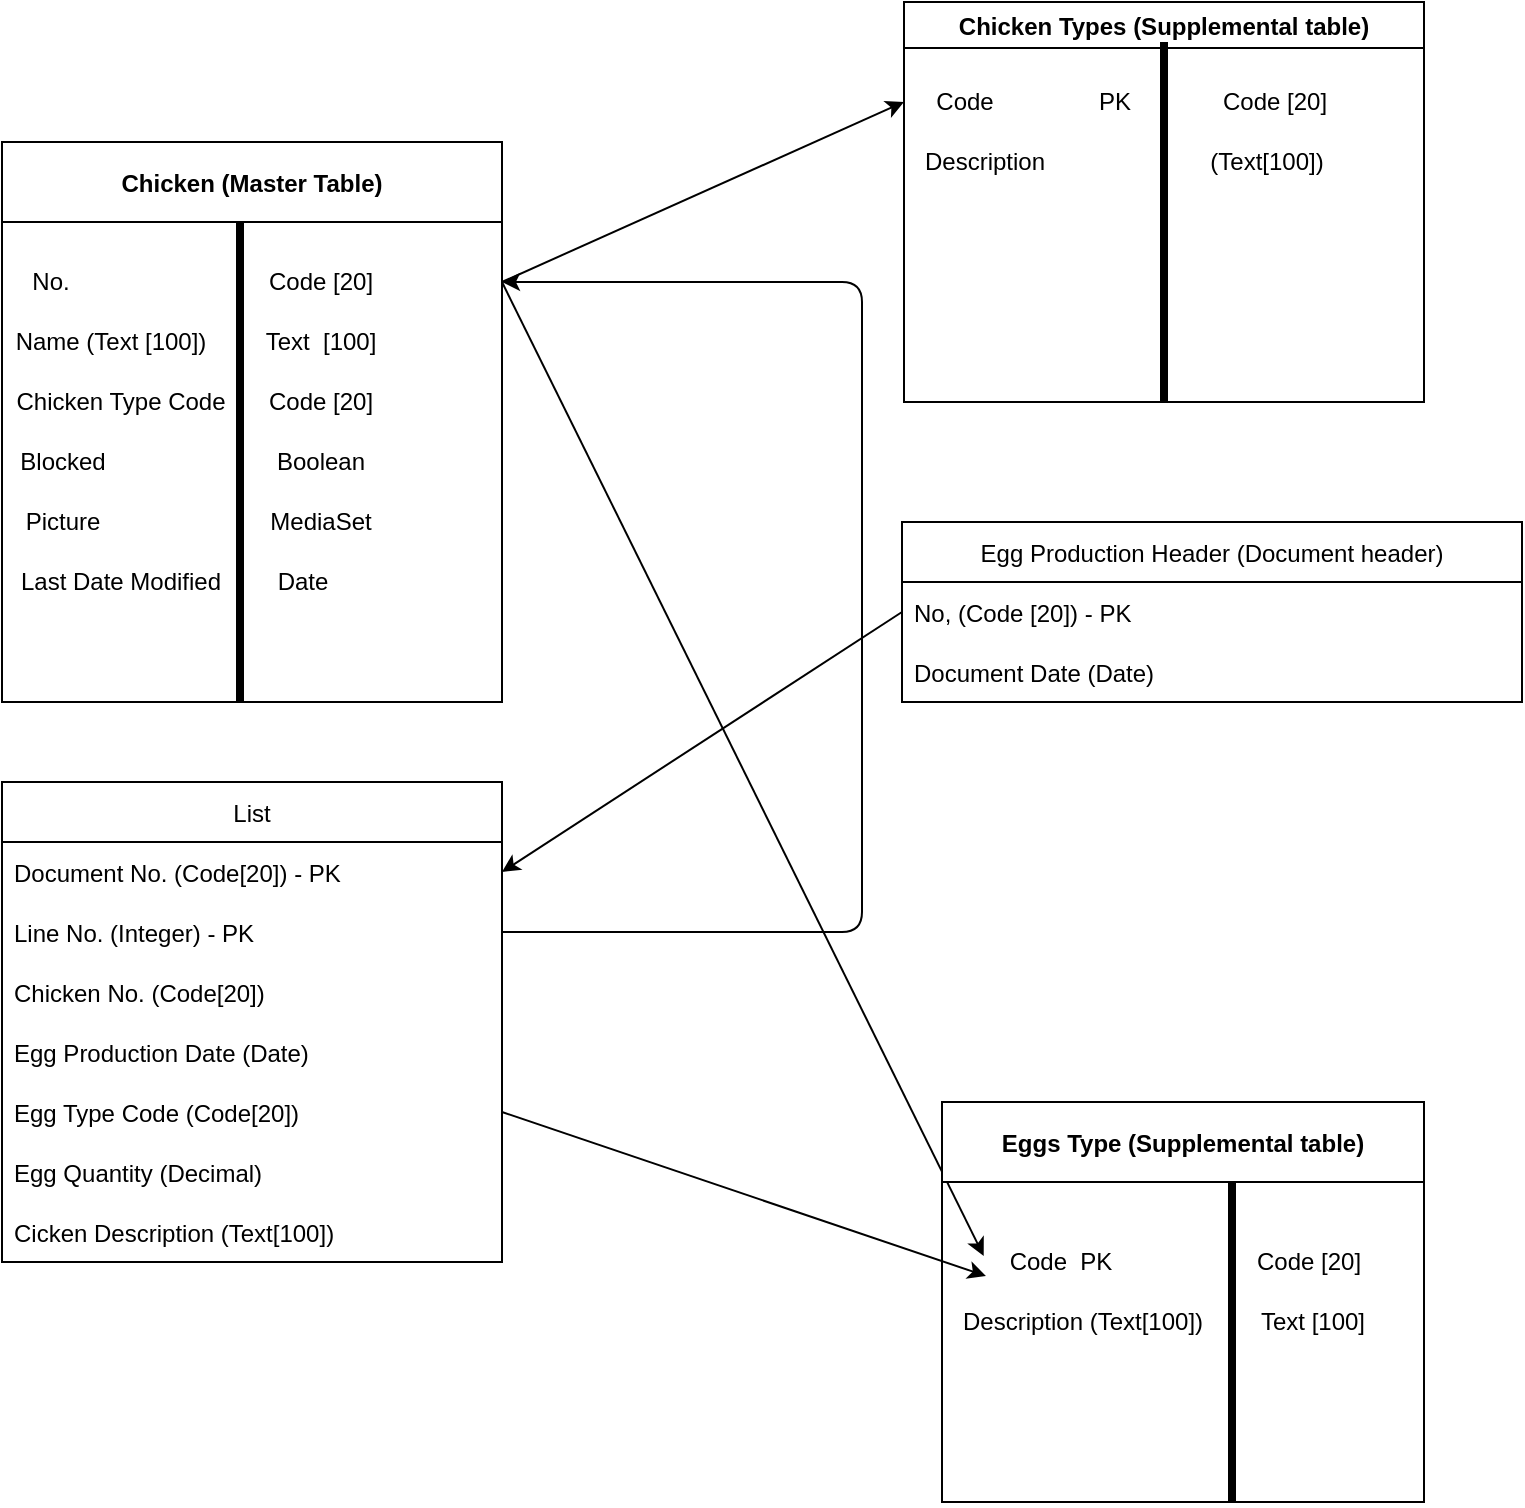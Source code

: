 <mxfile>
    <diagram id="WK_Rh4VkrJjEYu3Hsrl9" name="Page-1">
        <mxGraphModel dx="1019" dy="813" grid="1" gridSize="10" guides="1" tooltips="1" connect="1" arrows="1" fold="1" page="1" pageScale="1" pageWidth="827" pageHeight="1169" math="0" shadow="0">
            <root>
                <mxCell id="0"/>
                <mxCell id="1" parent="0"/>
                <mxCell id="37" style="edgeStyle=none;html=1;exitX=1;exitY=0.25;exitDx=0;exitDy=0;entryX=0;entryY=0.25;entryDx=0;entryDy=0;" parent="1" source="18" target="20" edge="1">
                    <mxGeometry relative="1" as="geometry"/>
                </mxCell>
                <mxCell id="48" style="edgeStyle=none;html=1;exitX=1;exitY=0.25;exitDx=0;exitDy=0;entryX=-0.045;entryY=0.35;entryDx=0;entryDy=0;entryPerimeter=0;" parent="1" source="18" target="40" edge="1">
                    <mxGeometry relative="1" as="geometry">
                        <mxPoint x="600" y="380" as="targetPoint"/>
                        <Array as="points"/>
                    </mxGeometry>
                </mxCell>
                <mxCell id="18" value="Chicken (Master Table)" style="swimlane;startSize=40;" parent="1" vertex="1">
                    <mxGeometry x="30" y="80" width="250" height="280" as="geometry"/>
                </mxCell>
                <mxCell id="22" value="" style="line;strokeWidth=4;direction=south;html=1;perimeter=backbonePerimeter;points=[];outlineConnect=0;" parent="18" vertex="1">
                    <mxGeometry x="114" y="40" width="10" height="240" as="geometry"/>
                </mxCell>
                <mxCell id="29" value="Boolean" style="text;html=1;align=center;verticalAlign=middle;resizable=0;points=[];autosize=1;strokeColor=none;fillColor=none;" parent="18" vertex="1">
                    <mxGeometry x="129" y="150" width="60" height="20" as="geometry"/>
                </mxCell>
                <mxCell id="31" value="MediaSet" style="text;html=1;align=center;verticalAlign=middle;resizable=0;points=[];autosize=1;strokeColor=none;fillColor=none;" parent="18" vertex="1">
                    <mxGeometry x="124" y="180" width="70" height="20" as="geometry"/>
                </mxCell>
                <mxCell id="24" value="Text&amp;nbsp; [100]" style="text;html=1;align=center;verticalAlign=middle;resizable=0;points=[];autosize=1;strokeColor=none;fillColor=none;" parent="18" vertex="1">
                    <mxGeometry x="124" y="90" width="70" height="20" as="geometry"/>
                </mxCell>
                <mxCell id="28" value="Blocked" style="text;html=1;align=center;verticalAlign=middle;resizable=0;points=[];autosize=1;strokeColor=none;fillColor=none;" parent="18" vertex="1">
                    <mxGeometry y="150" width="60" height="20" as="geometry"/>
                </mxCell>
                <mxCell id="32" value="Name (Text [100])" style="text;html=1;align=center;verticalAlign=middle;resizable=0;points=[];autosize=1;strokeColor=none;fillColor=none;" parent="18" vertex="1">
                    <mxGeometry x="-1" y="90" width="110" height="20" as="geometry"/>
                </mxCell>
                <mxCell id="23" value="No." style="text;html=1;align=center;verticalAlign=middle;resizable=0;points=[];autosize=1;strokeColor=none;fillColor=none;" parent="18" vertex="1">
                    <mxGeometry x="9" y="60" width="30" height="20" as="geometry"/>
                </mxCell>
                <mxCell id="49" value="Picture" style="text;html=1;align=center;verticalAlign=middle;resizable=0;points=[];autosize=1;strokeColor=none;fillColor=none;" parent="18" vertex="1">
                    <mxGeometry x="5" y="180" width="50" height="20" as="geometry"/>
                </mxCell>
                <mxCell id="33" value="Code [20]" style="text;html=1;align=center;verticalAlign=middle;resizable=0;points=[];autosize=1;strokeColor=none;fillColor=none;" parent="18" vertex="1">
                    <mxGeometry x="124" y="60" width="70" height="20" as="geometry"/>
                </mxCell>
                <mxCell id="65" value="Code [20]" style="text;html=1;align=center;verticalAlign=middle;resizable=0;points=[];autosize=1;strokeColor=none;fillColor=none;" parent="18" vertex="1">
                    <mxGeometry x="124" y="120" width="70" height="20" as="geometry"/>
                </mxCell>
                <mxCell id="64" value="Chicken Type Code" style="text;html=1;align=center;verticalAlign=middle;resizable=0;points=[];autosize=1;strokeColor=none;fillColor=none;" parent="18" vertex="1">
                    <mxGeometry x="-1" y="120" width="120" height="20" as="geometry"/>
                </mxCell>
                <mxCell id="63" value="Date" style="text;html=1;align=center;verticalAlign=middle;resizable=0;points=[];autosize=1;strokeColor=none;fillColor=none;" parent="18" vertex="1">
                    <mxGeometry x="130" y="210" width="40" height="20" as="geometry"/>
                </mxCell>
                <mxCell id="62" value="Last Date Modified" style="text;html=1;align=center;verticalAlign=middle;resizable=0;points=[];autosize=1;strokeColor=none;fillColor=none;" parent="18" vertex="1">
                    <mxGeometry x="-1" y="210" width="120" height="20" as="geometry"/>
                </mxCell>
                <mxCell id="19" value="Eggs Type (Supplemental table)" style="swimlane;startSize=40;" parent="1" vertex="1">
                    <mxGeometry x="500" y="560" width="241" height="200" as="geometry"/>
                </mxCell>
                <mxCell id="39" value="" style="line;strokeWidth=4;direction=south;html=1;perimeter=backbonePerimeter;points=[];outlineConnect=0;" parent="19" vertex="1">
                    <mxGeometry x="140" y="40" width="10" height="160" as="geometry"/>
                </mxCell>
                <mxCell id="42" value="Description (Text[100])" style="text;html=1;align=center;verticalAlign=middle;resizable=0;points=[];autosize=1;strokeColor=none;fillColor=none;" parent="19" vertex="1">
                    <mxGeometry y="100" width="140" height="20" as="geometry"/>
                </mxCell>
                <mxCell id="40" value="Code&amp;nbsp; PK" style="text;html=1;align=center;verticalAlign=middle;resizable=0;points=[];autosize=1;strokeColor=none;fillColor=none;" parent="19" vertex="1">
                    <mxGeometry x="24" y="70" width="70" height="20" as="geometry"/>
                </mxCell>
                <mxCell id="41" value="Code [20]" style="text;html=1;align=center;verticalAlign=middle;resizable=0;points=[];autosize=1;strokeColor=none;fillColor=none;" parent="19" vertex="1">
                    <mxGeometry x="148" y="70" width="70" height="20" as="geometry"/>
                </mxCell>
                <mxCell id="43" value="Text [100]" style="text;html=1;align=center;verticalAlign=middle;resizable=0;points=[];autosize=1;strokeColor=none;fillColor=none;" parent="19" vertex="1">
                    <mxGeometry x="150" y="100" width="70" height="20" as="geometry"/>
                </mxCell>
                <mxCell id="20" value="Chicken Types (Supplemental table)" style="swimlane;" parent="1" vertex="1">
                    <mxGeometry x="481" y="10" width="260" height="200" as="geometry"/>
                </mxCell>
                <mxCell id="25" value="" style="line;strokeWidth=4;direction=south;html=1;perimeter=backbonePerimeter;points=[];outlineConnect=0;" parent="20" vertex="1">
                    <mxGeometry x="125" y="20" width="10" height="180" as="geometry"/>
                </mxCell>
                <mxCell id="26" value="Code" style="text;html=1;align=center;verticalAlign=middle;resizable=0;points=[];autosize=1;strokeColor=none;fillColor=none;" parent="20" vertex="1">
                    <mxGeometry x="10" y="40" width="40" height="20" as="geometry"/>
                </mxCell>
                <mxCell id="27" value="PK" style="text;html=1;align=center;verticalAlign=middle;resizable=0;points=[];autosize=1;strokeColor=none;fillColor=none;" parent="20" vertex="1">
                    <mxGeometry x="90" y="40" width="30" height="20" as="geometry"/>
                </mxCell>
                <mxCell id="34" value="Description" style="text;html=1;align=center;verticalAlign=middle;resizable=0;points=[];autosize=1;strokeColor=none;fillColor=none;" parent="20" vertex="1">
                    <mxGeometry y="70" width="80" height="20" as="geometry"/>
                </mxCell>
                <mxCell id="35" value="(Text[100])" style="text;html=1;align=center;verticalAlign=middle;resizable=0;points=[];autosize=1;strokeColor=none;fillColor=none;" parent="20" vertex="1">
                    <mxGeometry x="146" y="70" width="70" height="20" as="geometry"/>
                </mxCell>
                <mxCell id="66" value="Code [20]" style="text;html=1;align=center;verticalAlign=middle;resizable=0;points=[];autosize=1;strokeColor=none;fillColor=none;" parent="20" vertex="1">
                    <mxGeometry x="150" y="40" width="70" height="20" as="geometry"/>
                </mxCell>
                <mxCell id="68" value="Egg Production Header (Document header)" style="swimlane;fontStyle=0;childLayout=stackLayout;horizontal=1;startSize=30;horizontalStack=0;resizeParent=1;resizeParentMax=0;resizeLast=0;collapsible=1;marginBottom=0;" vertex="1" parent="1">
                    <mxGeometry x="480" y="270" width="310" height="90" as="geometry"/>
                </mxCell>
                <mxCell id="69" value="No, (Code [20]) - PK" style="text;strokeColor=none;fillColor=none;align=left;verticalAlign=middle;spacingLeft=4;spacingRight=4;overflow=hidden;points=[[0,0.5],[1,0.5]];portConstraint=eastwest;rotatable=0;" vertex="1" parent="68">
                    <mxGeometry y="30" width="310" height="30" as="geometry"/>
                </mxCell>
                <mxCell id="70" value="Document Date (Date)" style="text;strokeColor=none;fillColor=none;align=left;verticalAlign=middle;spacingLeft=4;spacingRight=4;overflow=hidden;points=[[0,0.5],[1,0.5]];portConstraint=eastwest;rotatable=0;" vertex="1" parent="68">
                    <mxGeometry y="60" width="310" height="30" as="geometry"/>
                </mxCell>
                <mxCell id="73" value="List" style="swimlane;fontStyle=0;childLayout=stackLayout;horizontal=1;startSize=30;horizontalStack=0;resizeParent=1;resizeParentMax=0;resizeLast=0;collapsible=1;marginBottom=0;" vertex="1" parent="1">
                    <mxGeometry x="30" y="400" width="250" height="240" as="geometry"/>
                </mxCell>
                <mxCell id="74" value="Document No. (Code[20]) - PK" style="text;strokeColor=none;fillColor=none;align=left;verticalAlign=middle;spacingLeft=4;spacingRight=4;overflow=hidden;points=[[0,0.5],[1,0.5]];portConstraint=eastwest;rotatable=0;" vertex="1" parent="73">
                    <mxGeometry y="30" width="250" height="30" as="geometry"/>
                </mxCell>
                <mxCell id="75" value="Line No. (Integer) - PK" style="text;strokeColor=none;fillColor=none;align=left;verticalAlign=middle;spacingLeft=4;spacingRight=4;overflow=hidden;points=[[0,0.5],[1,0.5]];portConstraint=eastwest;rotatable=0;" vertex="1" parent="73">
                    <mxGeometry y="60" width="250" height="30" as="geometry"/>
                </mxCell>
                <mxCell id="76" value="Chicken No. (Code[20])" style="text;strokeColor=none;fillColor=none;align=left;verticalAlign=middle;spacingLeft=4;spacingRight=4;overflow=hidden;points=[[0,0.5],[1,0.5]];portConstraint=eastwest;rotatable=0;" vertex="1" parent="73">
                    <mxGeometry y="90" width="250" height="30" as="geometry"/>
                </mxCell>
                <mxCell id="77" value="Egg Production Date (Date)" style="text;strokeColor=none;fillColor=none;align=left;verticalAlign=middle;spacingLeft=4;spacingRight=4;overflow=hidden;points=[[0,0.5],[1,0.5]];portConstraint=eastwest;rotatable=0;" vertex="1" parent="73">
                    <mxGeometry y="120" width="250" height="30" as="geometry"/>
                </mxCell>
                <mxCell id="78" value="Egg Type Code (Code[20])" style="text;strokeColor=none;fillColor=none;align=left;verticalAlign=middle;spacingLeft=4;spacingRight=4;overflow=hidden;points=[[0,0.5],[1,0.5]];portConstraint=eastwest;rotatable=0;" vertex="1" parent="73">
                    <mxGeometry y="150" width="250" height="30" as="geometry"/>
                </mxCell>
                <mxCell id="79" value="Egg Quantity (Decimal)" style="text;strokeColor=none;fillColor=none;align=left;verticalAlign=middle;spacingLeft=4;spacingRight=4;overflow=hidden;points=[[0,0.5],[1,0.5]];portConstraint=eastwest;rotatable=0;" vertex="1" parent="73">
                    <mxGeometry y="180" width="250" height="30" as="geometry"/>
                </mxCell>
                <mxCell id="80" value="Cicken Description (Text[100])" style="text;strokeColor=none;fillColor=none;align=left;verticalAlign=middle;spacingLeft=4;spacingRight=4;overflow=hidden;points=[[0,0.5],[1,0.5]];portConstraint=eastwest;rotatable=0;" vertex="1" parent="73">
                    <mxGeometry y="210" width="250" height="30" as="geometry"/>
                </mxCell>
                <mxCell id="81" style="edgeStyle=none;html=1;exitX=0;exitY=0.5;exitDx=0;exitDy=0;entryX=1;entryY=0.5;entryDx=0;entryDy=0;" edge="1" parent="1" source="69" target="74">
                    <mxGeometry relative="1" as="geometry"/>
                </mxCell>
                <mxCell id="82" style="edgeStyle=none;html=1;exitX=1;exitY=0.5;exitDx=0;exitDy=0;entryX=1;entryY=0.25;entryDx=0;entryDy=0;" edge="1" parent="1" source="75" target="18">
                    <mxGeometry relative="1" as="geometry">
                        <Array as="points">
                            <mxPoint x="460" y="475"/>
                            <mxPoint x="460" y="150"/>
                        </Array>
                    </mxGeometry>
                </mxCell>
                <mxCell id="83" style="edgeStyle=none;html=1;exitX=1;exitY=0.5;exitDx=0;exitDy=0;entryX=-0.029;entryY=0.85;entryDx=0;entryDy=0;entryPerimeter=0;" edge="1" parent="1" source="78" target="40">
                    <mxGeometry relative="1" as="geometry"/>
                </mxCell>
            </root>
        </mxGraphModel>
    </diagram>
</mxfile>